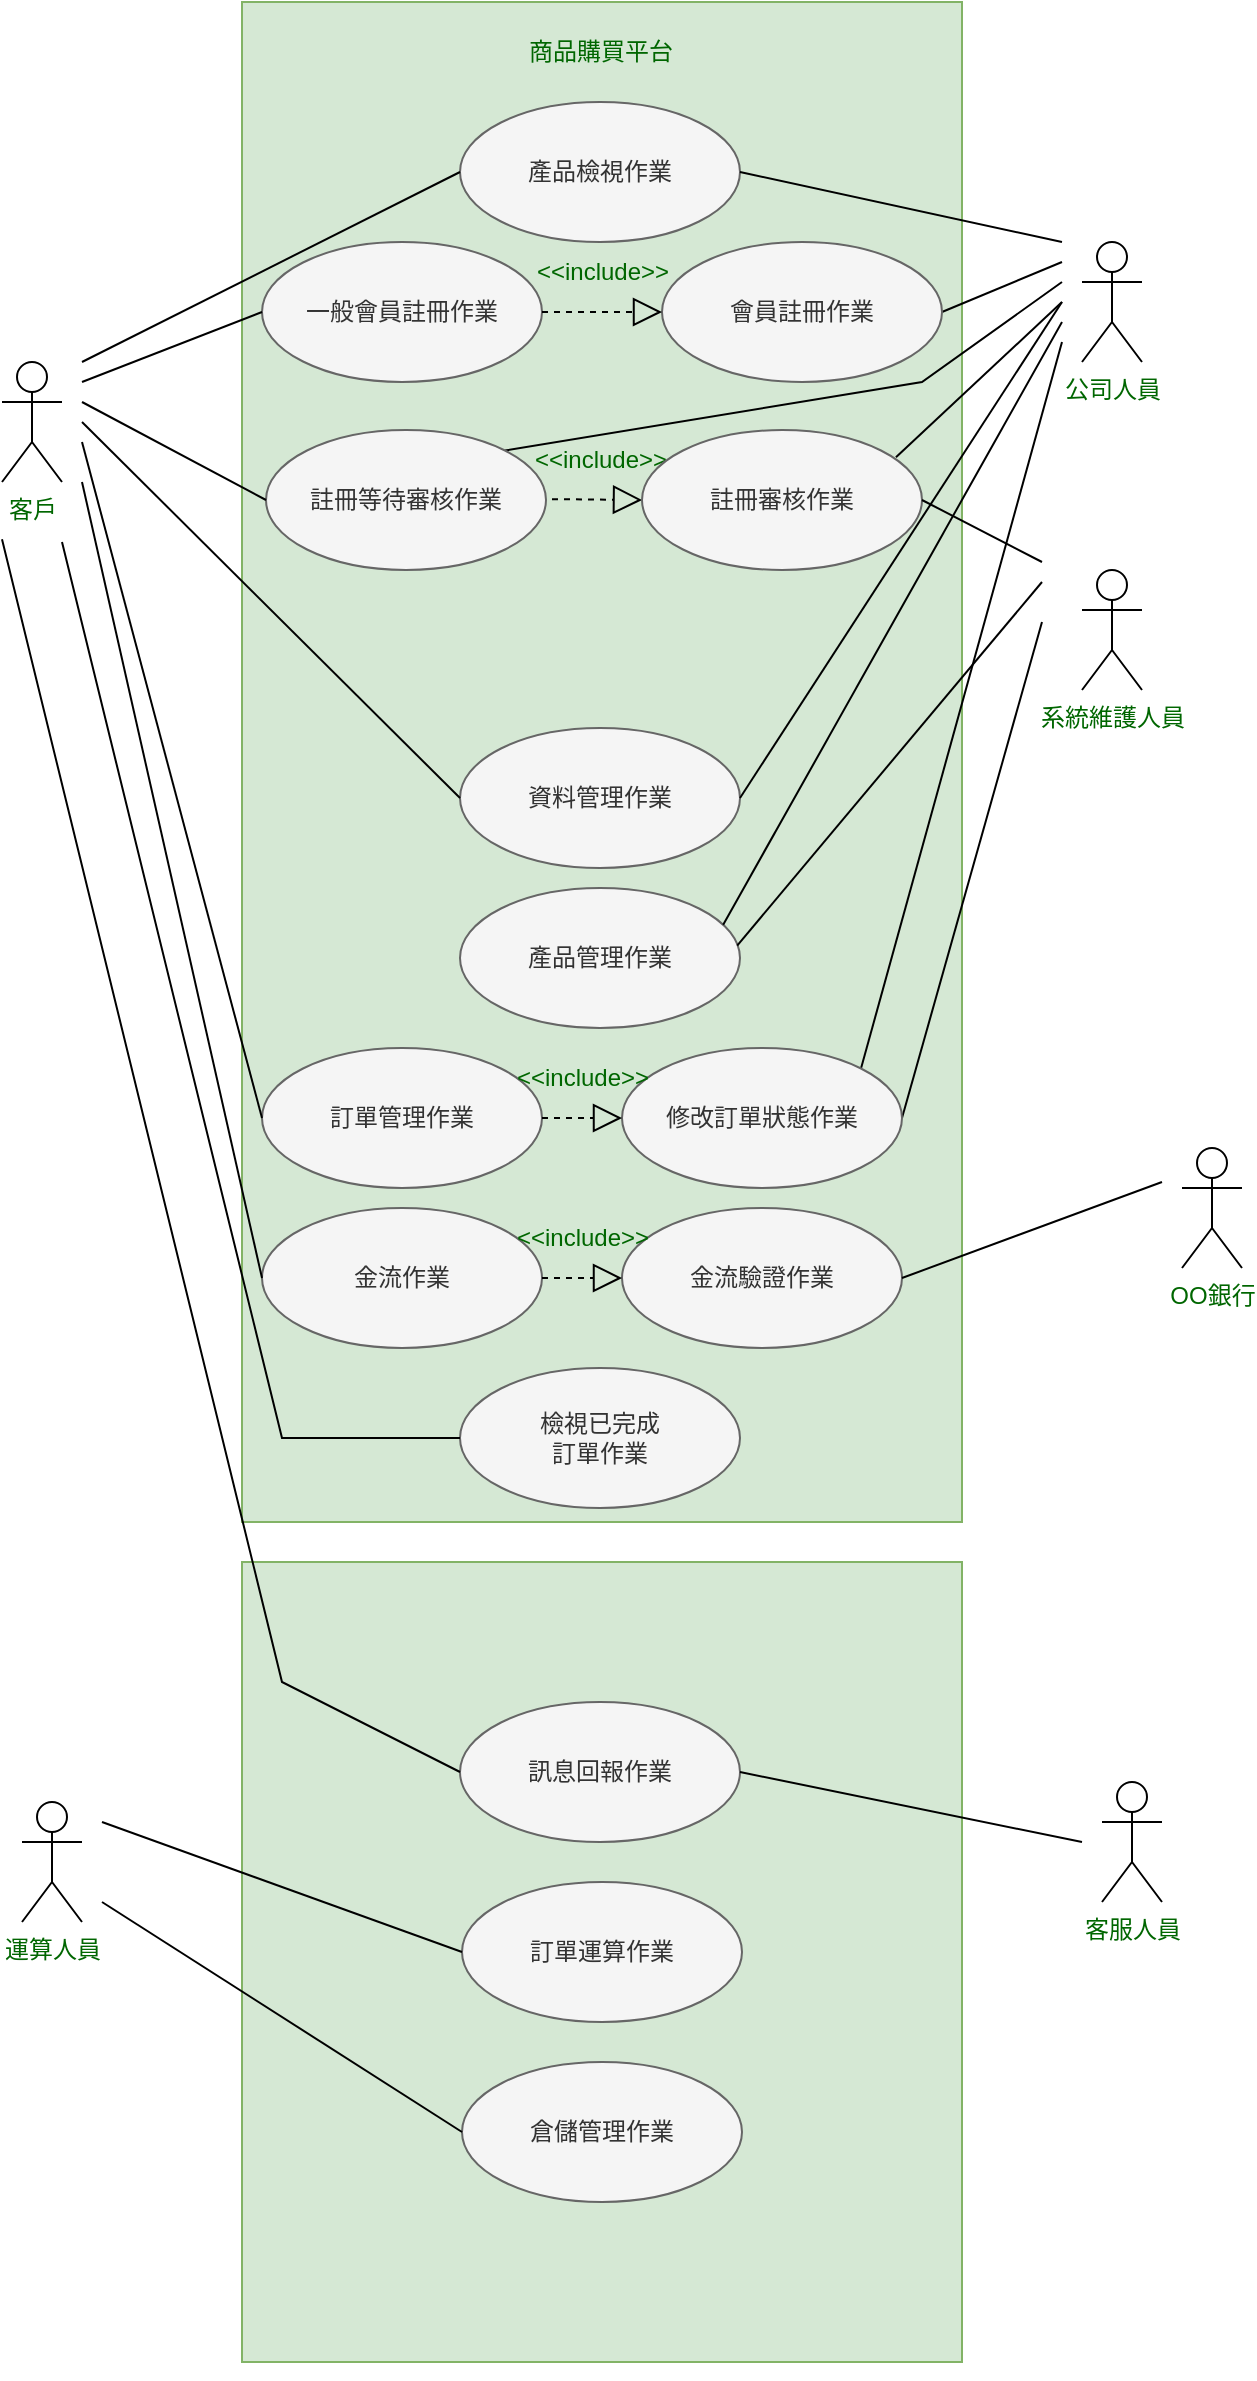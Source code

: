 <mxfile version="17.4.5" type="device" pages="2"><diagram id="V7DGzK6TTjDBdNX_tZ4m" name="(b) 小題"><mxGraphModel dx="861" dy="522" grid="1" gridSize="10" guides="1" tooltips="1" connect="1" arrows="1" fold="1" page="1" pageScale="1" pageWidth="827" pageHeight="1169" math="0" shadow="0"><root><mxCell id="0"/><mxCell id="1" parent="0"/><mxCell id="lzjeZ-mH4xUhUxw4muqF-80" value="" style="html=1;fillColor=#d5e8d4;strokeColor=#82b366;" vertex="1" parent="1"><mxGeometry x="250" y="790" width="360" height="400" as="geometry"/></mxCell><mxCell id="lzjeZ-mH4xUhUxw4muqF-1" value="" style="html=1;fillColor=#d5e8d4;strokeColor=#82b366;" vertex="1" parent="1"><mxGeometry x="250" y="10" width="360" height="760" as="geometry"/></mxCell><mxCell id="lzjeZ-mH4xUhUxw4muqF-2" value="產品檢視作業" style="ellipse;whiteSpace=wrap;html=1;fillColor=#f5f5f5;fontColor=#333333;strokeColor=#666666;" vertex="1" parent="1"><mxGeometry x="359" y="60" width="140" height="70" as="geometry"/></mxCell><mxCell id="lzjeZ-mH4xUhUxw4muqF-3" value="一般會員註冊作業" style="ellipse;whiteSpace=wrap;html=1;fillColor=#f5f5f5;fontColor=#333333;strokeColor=#666666;" vertex="1" parent="1"><mxGeometry x="260" y="130" width="140" height="70" as="geometry"/></mxCell><mxCell id="lzjeZ-mH4xUhUxw4muqF-4" value="資料管理作業" style="ellipse;whiteSpace=wrap;html=1;fillColor=#f5f5f5;fontColor=#333333;strokeColor=#666666;" vertex="1" parent="1"><mxGeometry x="359" y="373" width="140" height="70" as="geometry"/></mxCell><mxCell id="lzjeZ-mH4xUhUxw4muqF-6" value="產品管理作業" style="ellipse;whiteSpace=wrap;html=1;fillColor=#f5f5f5;fontColor=#333333;strokeColor=#666666;" vertex="1" parent="1"><mxGeometry x="359" y="453" width="140" height="70" as="geometry"/></mxCell><mxCell id="lzjeZ-mH4xUhUxw4muqF-7" value="商品購買平台" style="text;html=1;align=center;verticalAlign=middle;whiteSpace=wrap;rounded=0;fontColor=#006600;" vertex="1" parent="1"><mxGeometry x="389.5" y="20" width="79" height="30" as="geometry"/></mxCell><mxCell id="lzjeZ-mH4xUhUxw4muqF-8" value="客戶" style="shape=umlActor;verticalLabelPosition=bottom;verticalAlign=top;html=1;outlineConnect=0;fontColor=#006600;" vertex="1" parent="1"><mxGeometry x="130" y="190" width="30" height="60" as="geometry"/></mxCell><mxCell id="lzjeZ-mH4xUhUxw4muqF-9" value="公司人員" style="shape=umlActor;verticalLabelPosition=bottom;verticalAlign=top;html=1;outlineConnect=0;fontColor=#006600;" vertex="1" parent="1"><mxGeometry x="670" y="130" width="30" height="60" as="geometry"/></mxCell><mxCell id="lzjeZ-mH4xUhUxw4muqF-10" value="訂單管理作業" style="ellipse;whiteSpace=wrap;html=1;fillColor=#f5f5f5;fontColor=#333333;strokeColor=#666666;" vertex="1" parent="1"><mxGeometry x="260" y="533" width="140" height="70" as="geometry"/></mxCell><mxCell id="lzjeZ-mH4xUhUxw4muqF-11" value="金流作業" style="ellipse;whiteSpace=wrap;html=1;fillColor=#f5f5f5;fontColor=#333333;strokeColor=#666666;" vertex="1" parent="1"><mxGeometry x="260" y="613" width="140" height="70" as="geometry"/></mxCell><mxCell id="lzjeZ-mH4xUhUxw4muqF-13" value="檢視已完成&lt;br&gt;訂單作業" style="ellipse;whiteSpace=wrap;html=1;fillColor=#f5f5f5;fontColor=#333333;strokeColor=#666666;" vertex="1" parent="1"><mxGeometry x="359" y="693" width="140" height="70" as="geometry"/></mxCell><mxCell id="lzjeZ-mH4xUhUxw4muqF-14" value="訂單運算作業" style="ellipse;whiteSpace=wrap;html=1;fillColor=#f5f5f5;fontColor=#333333;strokeColor=#666666;" vertex="1" parent="1"><mxGeometry x="360" y="950" width="140" height="70" as="geometry"/></mxCell><mxCell id="lzjeZ-mH4xUhUxw4muqF-18" value="系統維護人員" style="shape=umlActor;verticalLabelPosition=bottom;verticalAlign=top;html=1;outlineConnect=0;fontColor=#006600;" vertex="1" parent="1"><mxGeometry x="670" y="294" width="30" height="60" as="geometry"/></mxCell><mxCell id="lzjeZ-mH4xUhUxw4muqF-23" value="" style="endArrow=none;html=1;rounded=0;fontColor=#006600;entryX=0;entryY=0.5;entryDx=0;entryDy=0;" edge="1" parent="1" target="lzjeZ-mH4xUhUxw4muqF-2"><mxGeometry width="50" height="50" relative="1" as="geometry"><mxPoint x="170" y="190" as="sourcePoint"/><mxPoint x="430" y="280" as="targetPoint"/></mxGeometry></mxCell><mxCell id="lzjeZ-mH4xUhUxw4muqF-25" value="" style="endArrow=none;html=1;rounded=0;fontColor=#006600;entryX=0;entryY=0.5;entryDx=0;entryDy=0;" edge="1" parent="1" target="lzjeZ-mH4xUhUxw4muqF-3"><mxGeometry width="50" height="50" relative="1" as="geometry"><mxPoint x="170" y="200" as="sourcePoint"/><mxPoint x="430" y="280" as="targetPoint"/></mxGeometry></mxCell><mxCell id="lzjeZ-mH4xUhUxw4muqF-26" value="" style="endArrow=none;html=1;rounded=0;fontColor=#006600;exitX=1;exitY=0.5;exitDx=0;exitDy=0;" edge="1" parent="1" source="lzjeZ-mH4xUhUxw4muqF-2"><mxGeometry width="50" height="50" relative="1" as="geometry"><mxPoint x="390" y="340" as="sourcePoint"/><mxPoint x="660" y="130" as="targetPoint"/></mxGeometry></mxCell><mxCell id="lzjeZ-mH4xUhUxw4muqF-27" value="" style="endArrow=none;html=1;rounded=0;fontColor=#006600;entryX=1;entryY=0.5;entryDx=0;entryDy=0;" edge="1" parent="1" target="lzjeZ-mH4xUhUxw4muqF-40"><mxGeometry width="50" height="50" relative="1" as="geometry"><mxPoint x="660" y="140" as="sourcePoint"/><mxPoint x="630" y="150" as="targetPoint"/></mxGeometry></mxCell><mxCell id="lzjeZ-mH4xUhUxw4muqF-28" value="" style="endArrow=none;html=1;rounded=0;fontColor=#006600;exitX=1;exitY=0;exitDx=0;exitDy=0;" edge="1" parent="1" source="lzjeZ-mH4xUhUxw4muqF-37"><mxGeometry width="50" height="50" relative="1" as="geometry"><mxPoint x="499" y="255" as="sourcePoint"/><mxPoint x="660" y="150" as="targetPoint"/><Array as="points"><mxPoint x="590" y="200"/></Array></mxGeometry></mxCell><mxCell id="lzjeZ-mH4xUhUxw4muqF-29" value="" style="endArrow=none;html=1;rounded=0;fontColor=#006600;exitX=1;exitY=0.5;exitDx=0;exitDy=0;" edge="1" parent="1" source="lzjeZ-mH4xUhUxw4muqF-4"><mxGeometry width="50" height="50" relative="1" as="geometry"><mxPoint x="420" y="370" as="sourcePoint"/><mxPoint x="660" y="160" as="targetPoint"/></mxGeometry></mxCell><mxCell id="lzjeZ-mH4xUhUxw4muqF-30" value="" style="endArrow=none;html=1;rounded=0;fontColor=#006600;exitX=0;exitY=0.5;exitDx=0;exitDy=0;" edge="1" parent="1" source="lzjeZ-mH4xUhUxw4muqF-4"><mxGeometry width="50" height="50" relative="1" as="geometry"><mxPoint x="430" y="380" as="sourcePoint"/><mxPoint x="170" y="220" as="targetPoint"/></mxGeometry></mxCell><mxCell id="lzjeZ-mH4xUhUxw4muqF-31" value="" style="endArrow=none;html=1;rounded=0;fontColor=#006600;exitX=0.94;exitY=0.262;exitDx=0;exitDy=0;exitPerimeter=0;" edge="1" parent="1" source="lzjeZ-mH4xUhUxw4muqF-6"><mxGeometry width="50" height="50" relative="1" as="geometry"><mxPoint x="440" y="390" as="sourcePoint"/><mxPoint x="660" y="170" as="targetPoint"/></mxGeometry></mxCell><mxCell id="lzjeZ-mH4xUhUxw4muqF-32" value="" style="endArrow=none;html=1;rounded=0;fontColor=#006600;exitX=0;exitY=0.5;exitDx=0;exitDy=0;" edge="1" parent="1" source="lzjeZ-mH4xUhUxw4muqF-11"><mxGeometry width="50" height="50" relative="1" as="geometry"><mxPoint x="770" y="430" as="sourcePoint"/><mxPoint x="170" y="250" as="targetPoint"/></mxGeometry></mxCell><mxCell id="lzjeZ-mH4xUhUxw4muqF-33" value="" style="endArrow=none;html=1;rounded=0;fontColor=#006600;exitX=0.99;exitY=0.411;exitDx=0;exitDy=0;exitPerimeter=0;" edge="1" parent="1" source="lzjeZ-mH4xUhUxw4muqF-6"><mxGeometry width="50" height="50" relative="1" as="geometry"><mxPoint x="460" y="410" as="sourcePoint"/><mxPoint x="650" y="300" as="targetPoint"/></mxGeometry></mxCell><mxCell id="lzjeZ-mH4xUhUxw4muqF-34" value="" style="endArrow=none;html=1;rounded=0;fontColor=#006600;exitX=1;exitY=0.5;exitDx=0;exitDy=0;" edge="1" parent="1" source="lzjeZ-mH4xUhUxw4muqF-69"><mxGeometry width="50" height="50" relative="1" as="geometry"><mxPoint x="470" y="420" as="sourcePoint"/><mxPoint x="650" y="320" as="targetPoint"/></mxGeometry></mxCell><mxCell id="lzjeZ-mH4xUhUxw4muqF-35" value="" style="endArrow=none;html=1;rounded=0;fontColor=#006600;exitX=1;exitY=0;exitDx=0;exitDy=0;" edge="1" parent="1" source="lzjeZ-mH4xUhUxw4muqF-69"><mxGeometry width="50" height="50" relative="1" as="geometry"><mxPoint x="480" y="430" as="sourcePoint"/><mxPoint x="660" y="180" as="targetPoint"/></mxGeometry></mxCell><mxCell id="lzjeZ-mH4xUhUxw4muqF-36" value="" style="endArrow=none;html=1;rounded=0;fontColor=#006600;exitX=0;exitY=0.5;exitDx=0;exitDy=0;" edge="1" parent="1" source="lzjeZ-mH4xUhUxw4muqF-10"><mxGeometry width="50" height="50" relative="1" as="geometry"><mxPoint x="490" y="440" as="sourcePoint"/><mxPoint x="170" y="230" as="targetPoint"/></mxGeometry></mxCell><mxCell id="lzjeZ-mH4xUhUxw4muqF-37" value="註冊等待審核作業" style="ellipse;whiteSpace=wrap;html=1;fillColor=#f5f5f5;fontColor=#333333;strokeColor=#666666;" vertex="1" parent="1"><mxGeometry x="262" y="224" width="140" height="70" as="geometry"/></mxCell><mxCell id="lzjeZ-mH4xUhUxw4muqF-40" value="會員註冊作業" style="ellipse;whiteSpace=wrap;html=1;fillColor=#f5f5f5;fontColor=#333333;strokeColor=#666666;" vertex="1" parent="1"><mxGeometry x="460" y="130" width="140" height="70" as="geometry"/></mxCell><mxCell id="lzjeZ-mH4xUhUxw4muqF-43" value="" style="endArrow=block;dashed=1;endFill=0;endSize=12;html=1;rounded=0;fontColor=#006600;entryX=0;entryY=0.5;entryDx=0;entryDy=0;exitX=1;exitY=0.5;exitDx=0;exitDy=0;" edge="1" parent="1" source="lzjeZ-mH4xUhUxw4muqF-3" target="lzjeZ-mH4xUhUxw4muqF-40"><mxGeometry width="160" relative="1" as="geometry"><mxPoint x="400" y="176" as="sourcePoint"/><mxPoint x="470" y="231" as="targetPoint"/></mxGeometry></mxCell><mxCell id="lzjeZ-mH4xUhUxw4muqF-44" value="&amp;lt;&amp;lt;include&amp;gt;&amp;gt;" style="text;html=1;align=center;verticalAlign=middle;whiteSpace=wrap;rounded=0;fontColor=#006600;" vertex="1" parent="1"><mxGeometry x="390.5" y="130" width="79" height="30" as="geometry"/></mxCell><mxCell id="lzjeZ-mH4xUhUxw4muqF-45" value="" style="endArrow=none;html=1;rounded=0;fontColor=#006600;entryX=0;entryY=0.5;entryDx=0;entryDy=0;" edge="1" parent="1" target="lzjeZ-mH4xUhUxw4muqF-37"><mxGeometry width="50" height="50" relative="1" as="geometry"><mxPoint x="170" y="210" as="sourcePoint"/><mxPoint x="270" y="185" as="targetPoint"/><Array as="points"/></mxGeometry></mxCell><mxCell id="lzjeZ-mH4xUhUxw4muqF-62" value="" style="endArrow=block;dashed=1;endFill=0;endSize=12;html=1;rounded=0;fontColor=#006600;entryX=0;entryY=0.5;entryDx=0;entryDy=0;exitX=1;exitY=0.5;exitDx=0;exitDy=0;" edge="1" parent="1" target="lzjeZ-mH4xUhUxw4muqF-66"><mxGeometry width="160" relative="1" as="geometry"><mxPoint x="405" y="258.57" as="sourcePoint"/><mxPoint x="465.0" y="258.57" as="targetPoint"/></mxGeometry></mxCell><mxCell id="lzjeZ-mH4xUhUxw4muqF-63" value="&amp;lt;&amp;lt;include&amp;gt;&amp;gt;" style="text;html=1;align=center;verticalAlign=middle;whiteSpace=wrap;rounded=0;fontColor=#006600;" vertex="1" parent="1"><mxGeometry x="389.5" y="224" width="79" height="30" as="geometry"/></mxCell><mxCell id="lzjeZ-mH4xUhUxw4muqF-66" value="註冊審核作業" style="ellipse;whiteSpace=wrap;html=1;fillColor=#f5f5f5;fontColor=#333333;strokeColor=#666666;" vertex="1" parent="1"><mxGeometry x="450" y="224" width="140" height="70" as="geometry"/></mxCell><mxCell id="lzjeZ-mH4xUhUxw4muqF-67" value="" style="endArrow=none;html=1;rounded=0;fontColor=#006600;entryX=1;entryY=0.5;entryDx=0;entryDy=0;" edge="1" parent="1" target="lzjeZ-mH4xUhUxw4muqF-66"><mxGeometry width="50" height="50" relative="1" as="geometry"><mxPoint x="650" y="290" as="sourcePoint"/><mxPoint x="610" y="175" as="targetPoint"/></mxGeometry></mxCell><mxCell id="lzjeZ-mH4xUhUxw4muqF-68" value="" style="endArrow=none;html=1;rounded=0;fontColor=#006600;entryX=0.907;entryY=0.195;entryDx=0;entryDy=0;entryPerimeter=0;" edge="1" parent="1" target="lzjeZ-mH4xUhUxw4muqF-66"><mxGeometry width="50" height="50" relative="1" as="geometry"><mxPoint x="660" y="160" as="sourcePoint"/><mxPoint x="620" y="185" as="targetPoint"/></mxGeometry></mxCell><mxCell id="lzjeZ-mH4xUhUxw4muqF-69" value="修改訂單狀態作業" style="ellipse;whiteSpace=wrap;html=1;fillColor=#f5f5f5;fontColor=#333333;strokeColor=#666666;" vertex="1" parent="1"><mxGeometry x="440" y="533" width="140" height="70" as="geometry"/></mxCell><mxCell id="lzjeZ-mH4xUhUxw4muqF-71" value="" style="endArrow=block;dashed=1;endFill=0;endSize=12;html=1;rounded=0;fontColor=#006600;entryX=0;entryY=0.5;entryDx=0;entryDy=0;exitX=1;exitY=0.5;exitDx=0;exitDy=0;" edge="1" parent="1" source="lzjeZ-mH4xUhUxw4muqF-10" target="lzjeZ-mH4xUhUxw4muqF-69"><mxGeometry width="160" relative="1" as="geometry"><mxPoint x="415" y="268.57" as="sourcePoint"/><mxPoint x="460.0" y="269" as="targetPoint"/></mxGeometry></mxCell><mxCell id="lzjeZ-mH4xUhUxw4muqF-72" value="&amp;lt;&amp;lt;include&amp;gt;&amp;gt;" style="text;html=1;align=center;verticalAlign=middle;whiteSpace=wrap;rounded=0;fontColor=#006600;" vertex="1" parent="1"><mxGeometry x="381" y="533" width="79" height="30" as="geometry"/></mxCell><mxCell id="lzjeZ-mH4xUhUxw4muqF-73" value="金流驗證作業" style="ellipse;whiteSpace=wrap;html=1;fillColor=#f5f5f5;fontColor=#333333;strokeColor=#666666;" vertex="1" parent="1"><mxGeometry x="440" y="613" width="140" height="70" as="geometry"/></mxCell><mxCell id="lzjeZ-mH4xUhUxw4muqF-76" value="" style="endArrow=block;dashed=1;endFill=0;endSize=12;html=1;rounded=0;fontColor=#006600;entryX=0;entryY=0.5;entryDx=0;entryDy=0;exitX=1;exitY=0.5;exitDx=0;exitDy=0;" edge="1" parent="1"><mxGeometry width="160" relative="1" as="geometry"><mxPoint x="400" y="648" as="sourcePoint"/><mxPoint x="440" y="648" as="targetPoint"/></mxGeometry></mxCell><mxCell id="lzjeZ-mH4xUhUxw4muqF-77" value="&amp;lt;&amp;lt;include&amp;gt;&amp;gt;" style="text;html=1;align=center;verticalAlign=middle;whiteSpace=wrap;rounded=0;fontColor=#006600;" vertex="1" parent="1"><mxGeometry x="381" y="613" width="79" height="30" as="geometry"/></mxCell><mxCell id="lzjeZ-mH4xUhUxw4muqF-78" value="OO銀行" style="shape=umlActor;verticalLabelPosition=bottom;verticalAlign=top;html=1;fontColor=#006600;" vertex="1" parent="1"><mxGeometry x="720" y="583" width="30" height="60" as="geometry"/></mxCell><mxCell id="lzjeZ-mH4xUhUxw4muqF-79" value="" style="endArrow=none;html=1;rounded=0;fontColor=#006600;exitX=1;exitY=0.5;exitDx=0;exitDy=0;" edge="1" parent="1" source="lzjeZ-mH4xUhUxw4muqF-73"><mxGeometry width="50" height="50" relative="1" as="geometry"><mxPoint x="590" y="578" as="sourcePoint"/><mxPoint x="710" y="600" as="targetPoint"/></mxGeometry></mxCell><mxCell id="lzjeZ-mH4xUhUxw4muqF-81" value="" style="endArrow=none;html=1;rounded=0;fontColor=#006600;exitX=0;exitY=0.5;exitDx=0;exitDy=0;" edge="1" parent="1" source="lzjeZ-mH4xUhUxw4muqF-13"><mxGeometry width="50" height="50" relative="1" as="geometry"><mxPoint x="270" y="658" as="sourcePoint"/><mxPoint x="160" y="280" as="targetPoint"/><Array as="points"><mxPoint x="270" y="728"/></Array></mxGeometry></mxCell><mxCell id="lzjeZ-mH4xUhUxw4muqF-82" value="訊息回報作業" style="ellipse;whiteSpace=wrap;html=1;fillColor=#f5f5f5;fontColor=#333333;strokeColor=#666666;" vertex="1" parent="1"><mxGeometry x="359" y="860" width="140" height="70" as="geometry"/></mxCell><mxCell id="lzjeZ-mH4xUhUxw4muqF-83" value="倉儲管理作業" style="ellipse;whiteSpace=wrap;html=1;fillColor=#f5f5f5;fontColor=#333333;strokeColor=#666666;" vertex="1" parent="1"><mxGeometry x="360" y="1040" width="140" height="70" as="geometry"/></mxCell><mxCell id="lzjeZ-mH4xUhUxw4muqF-84" style="edgeStyle=none;rounded=0;orthogonalLoop=1;jettySize=auto;html=1;exitX=0.5;exitY=1;exitDx=0;exitDy=0;fontColor=#006600;" edge="1" parent="1" source="lzjeZ-mH4xUhUxw4muqF-80" target="lzjeZ-mH4xUhUxw4muqF-80"><mxGeometry relative="1" as="geometry"/></mxCell><mxCell id="lzjeZ-mH4xUhUxw4muqF-85" value="運算人員" style="shape=umlActor;verticalLabelPosition=bottom;verticalAlign=top;html=1;fontColor=#006600;" vertex="1" parent="1"><mxGeometry x="140" y="910" width="30" height="60" as="geometry"/></mxCell><mxCell id="lzjeZ-mH4xUhUxw4muqF-87" value="客服人員" style="shape=umlActor;verticalLabelPosition=bottom;verticalAlign=top;html=1;fontColor=#006600;" vertex="1" parent="1"><mxGeometry x="680" y="900" width="30" height="60" as="geometry"/></mxCell><mxCell id="lzjeZ-mH4xUhUxw4muqF-90" value="" style="endArrow=none;html=1;rounded=0;fontColor=#006600;exitX=0;exitY=0.5;exitDx=0;exitDy=0;" edge="1" parent="1" source="lzjeZ-mH4xUhUxw4muqF-82"><mxGeometry width="50" height="50" relative="1" as="geometry"><mxPoint x="590" y="658" as="sourcePoint"/><mxPoint x="130" y="278.609" as="targetPoint"/><Array as="points"><mxPoint x="270" y="850"/></Array></mxGeometry></mxCell><mxCell id="lzjeZ-mH4xUhUxw4muqF-91" value="" style="endArrow=none;html=1;rounded=0;fontColor=#006600;entryX=0;entryY=0.5;entryDx=0;entryDy=0;" edge="1" parent="1" target="lzjeZ-mH4xUhUxw4muqF-83"><mxGeometry width="50" height="50" relative="1" as="geometry"><mxPoint x="180" y="960" as="sourcePoint"/><mxPoint x="730" y="620" as="targetPoint"/></mxGeometry></mxCell><mxCell id="lzjeZ-mH4xUhUxw4muqF-92" value="" style="endArrow=none;html=1;rounded=0;fontColor=#006600;entryX=0;entryY=0.5;entryDx=0;entryDy=0;" edge="1" parent="1" target="lzjeZ-mH4xUhUxw4muqF-14"><mxGeometry width="50" height="50" relative="1" as="geometry"><mxPoint x="180" y="920" as="sourcePoint"/><mxPoint x="740" y="630" as="targetPoint"/></mxGeometry></mxCell><mxCell id="lzjeZ-mH4xUhUxw4muqF-93" value="" style="endArrow=none;html=1;rounded=0;fontColor=#006600;exitX=1;exitY=0.5;exitDx=0;exitDy=0;" edge="1" parent="1" source="lzjeZ-mH4xUhUxw4muqF-82"><mxGeometry width="50" height="50" relative="1" as="geometry"><mxPoint x="620" y="688" as="sourcePoint"/><mxPoint x="670" y="930" as="targetPoint"/></mxGeometry></mxCell></root></mxGraphModel></diagram><diagram id="BZPio_Jj3uGKRLuExNS9" name="(d) 小題"><mxGraphModel dx="861" dy="522" grid="1" gridSize="10" guides="1" tooltips="1" connect="1" arrows="1" fold="1" page="1" pageScale="1" pageWidth="827" pageHeight="1169" math="0" shadow="0"><root><mxCell id="Udvxj7O8KsXDByOM07qp-0"/><mxCell id="Udvxj7O8KsXDByOM07qp-1" parent="Udvxj7O8KsXDByOM07qp-0"/><mxCell id="su9gnka3dIc8wQS3oUOx-0" value="公司人員" style="html=1;fillColor=#dae8fc;strokeColor=#6c8ebf;gradientColor=#7ea6e0;" vertex="1" parent="Udvxj7O8KsXDByOM07qp-1"><mxGeometry x="70" y="150" width="110" height="50" as="geometry"/></mxCell><mxCell id="su9gnka3dIc8wQS3oUOx-1" value="瀏覽者" style="html=1;fillColor=#dae8fc;strokeColor=#6c8ebf;gradientColor=#7ea6e0;" vertex="1" parent="Udvxj7O8KsXDByOM07qp-1"><mxGeometry x="580" y="40" width="110" height="50" as="geometry"/></mxCell><mxCell id="su9gnka3dIc8wQS3oUOx-2" value="霓薇公司" style="html=1;fillColor=#dae8fc;strokeColor=#6c8ebf;gradientColor=#7ea6e0;" vertex="1" parent="Udvxj7O8KsXDByOM07qp-1"><mxGeometry x="70" y="40" width="110" height="50" as="geometry"/></mxCell><mxCell id="su9gnka3dIc8wQS3oUOx-4" value="商品購買平台" style="html=1;fillColor=#dae8fc;strokeColor=#6c8ebf;gradientColor=#7ea6e0;" vertex="1" parent="Udvxj7O8KsXDByOM07qp-1"><mxGeometry x="270" y="40" width="110" height="50" as="geometry"/></mxCell><mxCell id="su9gnka3dIc8wQS3oUOx-5" value="客戶" style="html=1;fillColor=#dae8fc;strokeColor=#6c8ebf;gradientColor=#7ea6e0;" vertex="1" parent="Udvxj7O8KsXDByOM07qp-1"><mxGeometry x="580" y="150" width="110" height="50" as="geometry"/></mxCell><mxCell id="su9gnka3dIc8wQS3oUOx-6" value="前台" style="html=1;fillColor=#dae8fc;strokeColor=#6c8ebf;gradientColor=#7ea6e0;" vertex="1" parent="Udvxj7O8KsXDByOM07qp-1"><mxGeometry x="270" y="150" width="110" height="50" as="geometry"/></mxCell><mxCell id="su9gnka3dIc8wQS3oUOx-7" value="" style="endArrow=none;html=1;rounded=0;fontColor=#006600;exitX=1;exitY=0.5;exitDx=0;exitDy=0;entryX=0;entryY=0.5;entryDx=0;entryDy=0;" edge="1" parent="Udvxj7O8KsXDByOM07qp-1" source="su9gnka3dIc8wQS3oUOx-2" target="su9gnka3dIc8wQS3oUOx-4"><mxGeometry relative="1" as="geometry"><mxPoint x="140" y="260" as="sourcePoint"/><mxPoint x="300" y="260" as="targetPoint"/></mxGeometry></mxCell><mxCell id="su9gnka3dIc8wQS3oUOx-8" value="1" style="resizable=0;html=1;align=left;verticalAlign=bottom;fontColor=#006600;" connectable="0" vertex="1" parent="su9gnka3dIc8wQS3oUOx-7"><mxGeometry x="-1" relative="1" as="geometry"/></mxCell><mxCell id="su9gnka3dIc8wQS3oUOx-9" value="1" style="resizable=0;html=1;align=right;verticalAlign=bottom;fontColor=#006600;" connectable="0" vertex="1" parent="su9gnka3dIc8wQS3oUOx-7"><mxGeometry x="1" relative="1" as="geometry"/></mxCell><mxCell id="su9gnka3dIc8wQS3oUOx-10" value="註冊(email)登記" style="html=1;fillColor=#dae8fc;strokeColor=#6c8ebf;gradientColor=#7ea6e0;" vertex="1" parent="Udvxj7O8KsXDByOM07qp-1"><mxGeometry x="195" y="350" width="110" height="50" as="geometry"/></mxCell><mxCell id="su9gnka3dIc8wQS3oUOx-11" value="分類頁面" style="html=1;fillColor=#dae8fc;strokeColor=#6c8ebf;gradientColor=#7ea6e0;" vertex="1" parent="Udvxj7O8KsXDByOM07qp-1"><mxGeometry x="510" y="250" width="110" height="50" as="geometry"/></mxCell><mxCell id="su9gnka3dIc8wQS3oUOx-12" value="產品圖片與敘述" style="html=1;fillColor=#dae8fc;strokeColor=#6c8ebf;gradientColor=#7ea6e0;" vertex="1" parent="Udvxj7O8KsXDByOM07qp-1"><mxGeometry x="510" y="375" width="110" height="50" as="geometry"/></mxCell><mxCell id="su9gnka3dIc8wQS3oUOx-13" value="系統維護人員" style="html=1;fillColor=#dae8fc;strokeColor=#6c8ebf;gradientColor=#7ea6e0;" vertex="1" parent="Udvxj7O8KsXDByOM07qp-1"><mxGeometry x="70" y="640" width="110" height="50" as="geometry"/></mxCell><mxCell id="su9gnka3dIc8wQS3oUOx-14" value="完成註冊客戶" style="html=1;fillColor=#dae8fc;strokeColor=#6c8ebf;gradientColor=#7ea6e0;" vertex="1" parent="Udvxj7O8KsXDByOM07qp-1"><mxGeometry x="510" y="500" width="110" height="50" as="geometry"/></mxCell><mxCell id="su9gnka3dIc8wQS3oUOx-15" value="前台" style="html=1;fillColor=#dae8fc;strokeColor=#6c8ebf;gradientColor=#7ea6e0;" vertex="1" parent="Udvxj7O8KsXDByOM07qp-1"><mxGeometry x="270" y="150" width="110" height="50" as="geometry"/></mxCell><mxCell id="su9gnka3dIc8wQS3oUOx-16" value="已註冊公司人員" style="html=1;fillColor=#dae8fc;strokeColor=#6c8ebf;gradientColor=#7ea6e0;" vertex="1" parent="Udvxj7O8KsXDByOM07qp-1"><mxGeometry x="30" y="390" width="110" height="50" as="geometry"/></mxCell><mxCell id="su9gnka3dIc8wQS3oUOx-18" value="" style="endArrow=none;html=1;rounded=0;fontColor=#006600;exitX=1;exitY=0.25;exitDx=0;exitDy=0;entryX=0;entryY=0.5;entryDx=0;entryDy=0;edgeStyle=orthogonalEdgeStyle;" edge="1" parent="Udvxj7O8KsXDByOM07qp-1" source="su9gnka3dIc8wQS3oUOx-15" target="su9gnka3dIc8wQS3oUOx-1"><mxGeometry relative="1" as="geometry"><mxPoint x="190" y="75" as="sourcePoint"/><mxPoint x="280" y="75" as="targetPoint"/><Array as="points"><mxPoint x="420" y="163"/><mxPoint x="420" y="65"/></Array></mxGeometry></mxCell><mxCell id="su9gnka3dIc8wQS3oUOx-19" value="1" style="resizable=0;html=1;align=left;verticalAlign=bottom;fontColor=#006600;" connectable="0" vertex="1" parent="su9gnka3dIc8wQS3oUOx-18"><mxGeometry x="-1" relative="1" as="geometry"/></mxCell><mxCell id="su9gnka3dIc8wQS3oUOx-20" value="1..*" style="resizable=0;html=1;align=right;verticalAlign=bottom;fontColor=#006600;" connectable="0" vertex="1" parent="su9gnka3dIc8wQS3oUOx-18"><mxGeometry x="1" relative="1" as="geometry"><mxPoint x="-3" y="2" as="offset"/></mxGeometry></mxCell><mxCell id="su9gnka3dIc8wQS3oUOx-21" value="" style="endArrow=none;html=1;rounded=0;fontColor=#006600;exitX=1;exitY=0.5;exitDx=0;exitDy=0;entryX=0;entryY=0.5;entryDx=0;entryDy=0;" edge="1" parent="Udvxj7O8KsXDByOM07qp-1" source="su9gnka3dIc8wQS3oUOx-0" target="su9gnka3dIc8wQS3oUOx-15"><mxGeometry relative="1" as="geometry"><mxPoint x="200" y="85" as="sourcePoint"/><mxPoint x="290" y="85" as="targetPoint"/></mxGeometry></mxCell><mxCell id="su9gnka3dIc8wQS3oUOx-22" value="1..*" style="resizable=0;html=1;align=left;verticalAlign=bottom;fontColor=#006600;" connectable="0" vertex="1" parent="su9gnka3dIc8wQS3oUOx-21"><mxGeometry x="-1" relative="1" as="geometry"/></mxCell><mxCell id="su9gnka3dIc8wQS3oUOx-23" value="1" style="resizable=0;html=1;align=right;verticalAlign=bottom;fontColor=#006600;" connectable="0" vertex="1" parent="su9gnka3dIc8wQS3oUOx-21"><mxGeometry x="1" relative="1" as="geometry"/></mxCell><mxCell id="su9gnka3dIc8wQS3oUOx-24" value="" style="endArrow=none;html=1;rounded=0;fontColor=#006600;exitX=0.5;exitY=0;exitDx=0;exitDy=0;entryX=0.5;entryY=1;entryDx=0;entryDy=0;" edge="1" parent="Udvxj7O8KsXDByOM07qp-1" source="su9gnka3dIc8wQS3oUOx-15" target="su9gnka3dIc8wQS3oUOx-4"><mxGeometry relative="1" as="geometry"><mxPoint x="210" y="95" as="sourcePoint"/><mxPoint x="300" y="95" as="targetPoint"/></mxGeometry></mxCell><mxCell id="su9gnka3dIc8wQS3oUOx-25" value="1" style="resizable=0;html=1;align=left;verticalAlign=bottom;fontColor=#006600;" connectable="0" vertex="1" parent="su9gnka3dIc8wQS3oUOx-24"><mxGeometry x="-1" relative="1" as="geometry"/></mxCell><mxCell id="su9gnka3dIc8wQS3oUOx-26" value="1" style="resizable=0;html=1;align=right;verticalAlign=bottom;fontColor=#006600;" connectable="0" vertex="1" parent="su9gnka3dIc8wQS3oUOx-24"><mxGeometry x="1" relative="1" as="geometry"><mxPoint x="8" y="18" as="offset"/></mxGeometry></mxCell><mxCell id="su9gnka3dIc8wQS3oUOx-27" value="" style="endArrow=none;html=1;rounded=0;fontColor=#006600;entryX=0.5;entryY=1;entryDx=0;entryDy=0;exitX=0.5;exitY=0;exitDx=0;exitDy=0;edgeStyle=orthogonalEdgeStyle;" edge="1" parent="Udvxj7O8KsXDByOM07qp-1" source="su9gnka3dIc8wQS3oUOx-10" target="su9gnka3dIc8wQS3oUOx-15"><mxGeometry relative="1" as="geometry"><mxPoint x="280" y="250" as="sourcePoint"/><mxPoint x="280" y="75" as="targetPoint"/><Array as="points"><mxPoint x="250" y="230"/><mxPoint x="325" y="230"/></Array></mxGeometry></mxCell><mxCell id="su9gnka3dIc8wQS3oUOx-28" value="1..*" style="resizable=0;html=1;align=left;verticalAlign=bottom;fontColor=#006600;" connectable="0" vertex="1" parent="su9gnka3dIc8wQS3oUOx-27"><mxGeometry x="-1" relative="1" as="geometry"/></mxCell><mxCell id="su9gnka3dIc8wQS3oUOx-29" value="1" style="resizable=0;html=1;align=right;verticalAlign=bottom;fontColor=#006600;" connectable="0" vertex="1" parent="su9gnka3dIc8wQS3oUOx-27"><mxGeometry x="1" relative="1" as="geometry"><mxPoint x="10" y="16" as="offset"/></mxGeometry></mxCell><mxCell id="su9gnka3dIc8wQS3oUOx-30" value="" style="endArrow=none;html=1;rounded=0;fontColor=#006600;exitX=0.5;exitY=1;exitDx=0;exitDy=0;entryX=0.5;entryY=0;entryDx=0;entryDy=0;" edge="1" parent="Udvxj7O8KsXDByOM07qp-1" source="su9gnka3dIc8wQS3oUOx-11" target="su9gnka3dIc8wQS3oUOx-12"><mxGeometry relative="1" as="geometry"><mxPoint x="227" y="85" as="sourcePoint"/><mxPoint x="552" y="400" as="targetPoint"/></mxGeometry></mxCell><mxCell id="su9gnka3dIc8wQS3oUOx-31" value="1" style="resizable=0;html=1;align=left;verticalAlign=bottom;fontColor=#006600;" connectable="0" vertex="1" parent="su9gnka3dIc8wQS3oUOx-30"><mxGeometry x="-1" relative="1" as="geometry"><mxPoint y="19" as="offset"/></mxGeometry></mxCell><mxCell id="su9gnka3dIc8wQS3oUOx-32" value="1..*" style="resizable=0;html=1;align=right;verticalAlign=bottom;fontColor=#006600;" connectable="0" vertex="1" parent="su9gnka3dIc8wQS3oUOx-30"><mxGeometry x="1" relative="1" as="geometry"><mxPoint x="20" as="offset"/></mxGeometry></mxCell><mxCell id="su9gnka3dIc8wQS3oUOx-33" value="" style="endArrow=none;html=1;rounded=0;fontColor=#006600;exitX=1;exitY=0.5;exitDx=0;exitDy=0;entryX=0;entryY=0.5;entryDx=0;entryDy=0;" edge="1" parent="Udvxj7O8KsXDByOM07qp-1" source="su9gnka3dIc8wQS3oUOx-15" target="su9gnka3dIc8wQS3oUOx-5"><mxGeometry relative="1" as="geometry"><mxPoint x="210" y="95" as="sourcePoint"/><mxPoint x="300" y="95" as="targetPoint"/></mxGeometry></mxCell><mxCell id="su9gnka3dIc8wQS3oUOx-34" value="1" style="resizable=0;html=1;align=left;verticalAlign=bottom;fontColor=#006600;" connectable="0" vertex="1" parent="su9gnka3dIc8wQS3oUOx-33"><mxGeometry x="-1" relative="1" as="geometry"/></mxCell><mxCell id="su9gnka3dIc8wQS3oUOx-35" value="1..*" style="resizable=0;html=1;align=right;verticalAlign=bottom;fontColor=#006600;" connectable="0" vertex="1" parent="su9gnka3dIc8wQS3oUOx-33"><mxGeometry x="1" relative="1" as="geometry"/></mxCell><mxCell id="su9gnka3dIc8wQS3oUOx-42" value="" style="endArrow=none;html=1;rounded=0;fontColor=#006600;exitX=1;exitY=0.75;exitDx=0;exitDy=0;entryX=0;entryY=0.5;entryDx=0;entryDy=0;edgeStyle=orthogonalEdgeStyle;" edge="1" parent="Udvxj7O8KsXDByOM07qp-1" source="su9gnka3dIc8wQS3oUOx-15" target="su9gnka3dIc8wQS3oUOx-11"><mxGeometry relative="1" as="geometry"><mxPoint x="190" y="75" as="sourcePoint"/><mxPoint x="280" y="75" as="targetPoint"/></mxGeometry></mxCell><mxCell id="su9gnka3dIc8wQS3oUOx-43" value="1" style="resizable=0;html=1;align=left;verticalAlign=bottom;fontColor=#006600;" connectable="0" vertex="1" parent="su9gnka3dIc8wQS3oUOx-42"><mxGeometry x="-1" relative="1" as="geometry"/></mxCell><mxCell id="su9gnka3dIc8wQS3oUOx-44" value="1..*" style="resizable=0;html=1;align=right;verticalAlign=bottom;fontColor=#006600;" connectable="0" vertex="1" parent="su9gnka3dIc8wQS3oUOx-42"><mxGeometry x="1" relative="1" as="geometry"><mxPoint x="-4" as="offset"/></mxGeometry></mxCell><mxCell id="su9gnka3dIc8wQS3oUOx-45" value="觀看" style="text;html=1;strokeColor=none;fillColor=none;align=center;verticalAlign=middle;whiteSpace=wrap;rounded=0;fontColor=#006600;" vertex="1" parent="Udvxj7O8KsXDByOM07qp-1"><mxGeometry x="430" y="210" width="60" height="30" as="geometry"/></mxCell><mxCell id="su9gnka3dIc8wQS3oUOx-46" value="觀看" style="text;html=1;strokeColor=none;fillColor=none;align=center;verticalAlign=middle;whiteSpace=wrap;rounded=0;fontColor=#006600;" vertex="1" parent="Udvxj7O8KsXDByOM07qp-1"><mxGeometry x="570" y="330" width="60" height="30" as="geometry"/></mxCell><mxCell id="su9gnka3dIc8wQS3oUOx-49" value="後台" style="html=1;fillColor=#dae8fc;strokeColor=#6c8ebf;gradientColor=#7ea6e0;" vertex="1" parent="Udvxj7O8KsXDByOM07qp-1"><mxGeometry x="290" y="570" width="110" height="50" as="geometry"/></mxCell><mxCell id="su9gnka3dIc8wQS3oUOx-53" value="" style="endArrow=none;html=1;rounded=0;fontColor=#006600;entryX=0;entryY=0.25;entryDx=0;entryDy=0;edgeStyle=orthogonalEdgeStyle;exitX=0.5;exitY=1;exitDx=0;exitDy=0;" edge="1" parent="Udvxj7O8KsXDByOM07qp-1" source="su9gnka3dIc8wQS3oUOx-16" target="su9gnka3dIc8wQS3oUOx-49"><mxGeometry relative="1" as="geometry"><mxPoint x="120" y="210" as="sourcePoint"/><mxPoint x="180" y="370" as="targetPoint"/></mxGeometry></mxCell><mxCell id="su9gnka3dIc8wQS3oUOx-54" value="1..*" style="resizable=0;html=1;align=left;verticalAlign=bottom;fontColor=#006600;" connectable="0" vertex="1" parent="su9gnka3dIc8wQS3oUOx-53"><mxGeometry x="-1" relative="1" as="geometry"><mxPoint y="20" as="offset"/></mxGeometry></mxCell><mxCell id="su9gnka3dIc8wQS3oUOx-55" value="1" style="resizable=0;html=1;align=right;verticalAlign=bottom;fontColor=#006600;" connectable="0" vertex="1" parent="su9gnka3dIc8wQS3oUOx-53"><mxGeometry x="1" relative="1" as="geometry"><mxPoint x="-3" as="offset"/></mxGeometry></mxCell><mxCell id="su9gnka3dIc8wQS3oUOx-57" value="登入" style="text;html=1;strokeColor=none;fillColor=none;align=center;verticalAlign=middle;whiteSpace=wrap;rounded=0;fontColor=#006600;" vertex="1" parent="Udvxj7O8KsXDByOM07qp-1"><mxGeometry x="80" y="555" width="60" height="30" as="geometry"/></mxCell><mxCell id="su9gnka3dIc8wQS3oUOx-58" value="" style="endArrow=none;html=1;rounded=0;fontColor=#006600;entryX=0.5;entryY=0;entryDx=0;entryDy=0;exitX=0.5;exitY=1;exitDx=0;exitDy=0;edgeStyle=orthogonalEdgeStyle;" edge="1" parent="Udvxj7O8KsXDByOM07qp-1" source="su9gnka3dIc8wQS3oUOx-10" target="su9gnka3dIc8wQS3oUOx-49"><mxGeometry relative="1" as="geometry"><mxPoint x="235" y="330" as="sourcePoint"/><mxPoint x="335" y="210" as="targetPoint"/><Array as="points"><mxPoint x="250" y="540"/><mxPoint x="345" y="540"/></Array></mxGeometry></mxCell><mxCell id="su9gnka3dIc8wQS3oUOx-59" value="1..*" style="resizable=0;html=1;align=left;verticalAlign=bottom;fontColor=#006600;" connectable="0" vertex="1" parent="su9gnka3dIc8wQS3oUOx-58"><mxGeometry x="-1" relative="1" as="geometry"><mxPoint y="19" as="offset"/></mxGeometry></mxCell><mxCell id="su9gnka3dIc8wQS3oUOx-60" value="1" style="resizable=0;html=1;align=right;verticalAlign=bottom;fontColor=#006600;" connectable="0" vertex="1" parent="su9gnka3dIc8wQS3oUOx-58"><mxGeometry x="1" relative="1" as="geometry"><mxPoint x="11" y="-2" as="offset"/></mxGeometry></mxCell><mxCell id="su9gnka3dIc8wQS3oUOx-61" value="審核" style="text;html=1;strokeColor=none;fillColor=none;align=center;verticalAlign=middle;whiteSpace=wrap;rounded=0;fontColor=#006600;" vertex="1" parent="Udvxj7O8KsXDByOM07qp-1"><mxGeometry x="240" y="460" width="60" height="30" as="geometry"/></mxCell><mxCell id="su9gnka3dIc8wQS3oUOx-62" value="" style="endArrow=none;html=1;rounded=0;fontColor=#006600;exitX=0.5;exitY=0;exitDx=0;exitDy=0;entryX=0;entryY=0.75;entryDx=0;entryDy=0;edgeStyle=orthogonalEdgeStyle;" edge="1" parent="Udvxj7O8KsXDByOM07qp-1" source="su9gnka3dIc8wQS3oUOx-13" target="su9gnka3dIc8wQS3oUOx-49"><mxGeometry relative="1" as="geometry"><mxPoint x="107.5" y="210" as="sourcePoint"/><mxPoint x="125" y="530" as="targetPoint"/></mxGeometry></mxCell><mxCell id="su9gnka3dIc8wQS3oUOx-63" value="1" style="resizable=0;html=1;align=left;verticalAlign=bottom;fontColor=#006600;" connectable="0" vertex="1" parent="su9gnka3dIc8wQS3oUOx-62"><mxGeometry x="-1" relative="1" as="geometry"><mxPoint x="1" as="offset"/></mxGeometry></mxCell><mxCell id="su9gnka3dIc8wQS3oUOx-64" value="1" style="resizable=0;html=1;align=right;verticalAlign=bottom;fontColor=#006600;" connectable="0" vertex="1" parent="su9gnka3dIc8wQS3oUOx-62"><mxGeometry x="1" relative="1" as="geometry"><mxPoint x="-3" y="18" as="offset"/></mxGeometry></mxCell><mxCell id="su9gnka3dIc8wQS3oUOx-65" value="登入" style="text;html=1;strokeColor=none;fillColor=none;align=center;verticalAlign=middle;whiteSpace=wrap;rounded=0;fontColor=#006600;" vertex="1" parent="Udvxj7O8KsXDByOM07qp-1"><mxGeometry x="200" y="610" width="60" height="30" as="geometry"/></mxCell><mxCell id="su9gnka3dIc8wQS3oUOx-67" value="" style="endArrow=none;html=1;rounded=0;fontColor=#006600;exitX=1;exitY=0.25;exitDx=0;exitDy=0;edgeStyle=orthogonalEdgeStyle;entryX=0;entryY=0.5;entryDx=0;entryDy=0;" edge="1" parent="Udvxj7O8KsXDByOM07qp-1" source="su9gnka3dIc8wQS3oUOx-10" target="su9gnka3dIc8wQS3oUOx-14"><mxGeometry relative="1" as="geometry"><mxPoint x="235" y="370" as="sourcePoint"/><mxPoint x="280" y="470" as="targetPoint"/><Array as="points"><mxPoint x="320" y="373"/><mxPoint x="320" y="520"/><mxPoint x="510" y="520"/></Array></mxGeometry></mxCell><mxCell id="su9gnka3dIc8wQS3oUOx-68" value="1..*" style="resizable=0;html=1;align=left;verticalAlign=bottom;fontColor=#006600;" connectable="0" vertex="1" parent="su9gnka3dIc8wQS3oUOx-67"><mxGeometry x="-1" relative="1" as="geometry"/></mxCell><mxCell id="su9gnka3dIc8wQS3oUOx-69" value="1" style="resizable=0;html=1;align=right;verticalAlign=bottom;fontColor=#006600;" connectable="0" vertex="1" parent="su9gnka3dIc8wQS3oUOx-67"><mxGeometry x="1" relative="1" as="geometry"><mxPoint x="-5" y="-4" as="offset"/></mxGeometry></mxCell><mxCell id="su9gnka3dIc8wQS3oUOx-70" value="" style="endArrow=none;html=1;rounded=0;fontColor=#006600;entryX=1;entryY=0.5;entryDx=0;entryDy=0;exitX=0;exitY=0.5;exitDx=0;exitDy=0;edgeStyle=orthogonalEdgeStyle;" edge="1" parent="Udvxj7O8KsXDByOM07qp-1" source="su9gnka3dIc8wQS3oUOx-10" target="su9gnka3dIc8wQS3oUOx-16"><mxGeometry relative="1" as="geometry"><mxPoint x="245" y="380" as="sourcePoint"/><mxPoint x="345" y="220" as="targetPoint"/><Array as="points"><mxPoint x="160" y="385"/><mxPoint x="160" y="415"/></Array></mxGeometry></mxCell><mxCell id="su9gnka3dIc8wQS3oUOx-71" value="1..*" style="resizable=0;html=1;align=left;verticalAlign=bottom;fontColor=#006600;" connectable="0" vertex="1" parent="su9gnka3dIc8wQS3oUOx-70"><mxGeometry x="-1" relative="1" as="geometry"><mxPoint x="-21" as="offset"/></mxGeometry></mxCell><mxCell id="su9gnka3dIc8wQS3oUOx-72" value="1" style="resizable=0;html=1;align=right;verticalAlign=bottom;fontColor=#006600;" connectable="0" vertex="1" parent="su9gnka3dIc8wQS3oUOx-70"><mxGeometry x="1" relative="1" as="geometry"><mxPoint x="10" y="16" as="offset"/></mxGeometry></mxCell><mxCell id="su9gnka3dIc8wQS3oUOx-73" value="" style="endArrow=none;html=1;rounded=0;fontColor=#006600;entryX=0.5;entryY=1;entryDx=0;entryDy=0;exitX=0.5;exitY=0;exitDx=0;exitDy=0;edgeStyle=orthogonalEdgeStyle;" edge="1" parent="Udvxj7O8KsXDByOM07qp-1" source="su9gnka3dIc8wQS3oUOx-16" target="su9gnka3dIc8wQS3oUOx-0"><mxGeometry relative="1" as="geometry"><mxPoint x="235" y="370" as="sourcePoint"/><mxPoint x="335" y="210" as="targetPoint"/><Array as="points"><mxPoint x="85" y="220"/><mxPoint x="125" y="220"/></Array></mxGeometry></mxCell><mxCell id="su9gnka3dIc8wQS3oUOx-74" value="1" style="resizable=0;html=1;align=left;verticalAlign=bottom;fontColor=#006600;" connectable="0" vertex="1" parent="su9gnka3dIc8wQS3oUOx-73"><mxGeometry x="-1" relative="1" as="geometry"/></mxCell><mxCell id="su9gnka3dIc8wQS3oUOx-75" value="1" style="resizable=0;html=1;align=right;verticalAlign=bottom;fontColor=#006600;" connectable="0" vertex="1" parent="su9gnka3dIc8wQS3oUOx-73"><mxGeometry x="1" relative="1" as="geometry"><mxPoint x="10" y="16" as="offset"/></mxGeometry></mxCell><mxCell id="su9gnka3dIc8wQS3oUOx-76" value="已註冊" style="text;html=1;strokeColor=none;fillColor=none;align=center;verticalAlign=middle;whiteSpace=wrap;rounded=0;fontColor=#006600;" vertex="1" parent="Udvxj7O8KsXDByOM07qp-1"><mxGeometry x="80" y="300" width="60" height="30" as="geometry"/></mxCell><mxCell id="su9gnka3dIc8wQS3oUOx-77" value="" style="endArrow=none;html=1;rounded=0;fontColor=#006600;exitX=0.5;exitY=1;exitDx=0;exitDy=0;entryX=0.5;entryY=0;entryDx=0;entryDy=0;" edge="1" parent="Udvxj7O8KsXDByOM07qp-1" source="su9gnka3dIc8wQS3oUOx-12" target="su9gnka3dIc8wQS3oUOx-14"><mxGeometry relative="1" as="geometry"><mxPoint x="575" y="310" as="sourcePoint"/><mxPoint x="575" y="398" as="targetPoint"/></mxGeometry></mxCell><mxCell id="su9gnka3dIc8wQS3oUOx-78" value="1" style="resizable=0;html=1;align=left;verticalAlign=bottom;fontColor=#006600;" connectable="0" vertex="1" parent="su9gnka3dIc8wQS3oUOx-77"><mxGeometry x="-1" relative="1" as="geometry"><mxPoint y="19" as="offset"/></mxGeometry></mxCell><mxCell id="su9gnka3dIc8wQS3oUOx-79" value="1" style="resizable=0;html=1;align=right;verticalAlign=bottom;fontColor=#006600;" connectable="0" vertex="1" parent="su9gnka3dIc8wQS3oUOx-77"><mxGeometry x="1" relative="1" as="geometry"><mxPoint x="12" y="-1" as="offset"/></mxGeometry></mxCell><mxCell id="su9gnka3dIc8wQS3oUOx-80" value="登入" style="text;html=1;strokeColor=none;fillColor=none;align=center;verticalAlign=middle;whiteSpace=wrap;rounded=0;fontColor=#006600;" vertex="1" parent="Udvxj7O8KsXDByOM07qp-1"><mxGeometry x="570" y="450" width="60" height="30" as="geometry"/></mxCell><mxCell id="su9gnka3dIc8wQS3oUOx-81" value="購物車" style="html=1;fillColor=#dae8fc;strokeColor=#6c8ebf;gradientColor=#7ea6e0;" vertex="1" parent="Udvxj7O8KsXDByOM07qp-1"><mxGeometry x="730" y="500" width="110" height="50" as="geometry"/></mxCell><mxCell id="su9gnka3dIc8wQS3oUOx-82" value="通過審核" style="text;html=1;strokeColor=none;fillColor=none;align=center;verticalAlign=middle;whiteSpace=wrap;rounded=0;fontColor=#006600;" vertex="1" parent="Udvxj7O8KsXDByOM07qp-1"><mxGeometry x="320" y="490" width="60" height="30" as="geometry"/></mxCell><mxCell id="su9gnka3dIc8wQS3oUOx-83" value="通過審核" style="text;html=1;strokeColor=none;fillColor=none;align=center;verticalAlign=middle;whiteSpace=wrap;rounded=0;fontColor=#006600;" vertex="1" parent="Udvxj7O8KsXDByOM07qp-1"><mxGeometry x="160" y="395" width="60" height="30" as="geometry"/></mxCell><mxCell id="su9gnka3dIc8wQS3oUOx-84" value="產生訂單" style="text;html=1;strokeColor=none;fillColor=none;align=center;verticalAlign=middle;whiteSpace=wrap;rounded=0;fontColor=#006600;" vertex="1" parent="Udvxj7O8KsXDByOM07qp-1"><mxGeometry x="650" y="490" width="60" height="30" as="geometry"/></mxCell><mxCell id="su9gnka3dIc8wQS3oUOx-85" value="" style="endArrow=none;html=1;rounded=0;fontColor=#006600;exitX=1;exitY=0.5;exitDx=0;exitDy=0;entryX=0;entryY=0.5;entryDx=0;entryDy=0;" edge="1" parent="Udvxj7O8KsXDByOM07qp-1" source="su9gnka3dIc8wQS3oUOx-14" target="su9gnka3dIc8wQS3oUOx-81"><mxGeometry relative="1" as="geometry"><mxPoint x="390" y="185" as="sourcePoint"/><mxPoint x="590" y="185" as="targetPoint"/></mxGeometry></mxCell><mxCell id="su9gnka3dIc8wQS3oUOx-86" value="1" style="resizable=0;html=1;align=left;verticalAlign=bottom;fontColor=#006600;" connectable="0" vertex="1" parent="su9gnka3dIc8wQS3oUOx-85"><mxGeometry x="-1" relative="1" as="geometry"/></mxCell><mxCell id="su9gnka3dIc8wQS3oUOx-87" value="1" style="resizable=0;html=1;align=right;verticalAlign=bottom;fontColor=#006600;" connectable="0" vertex="1" parent="su9gnka3dIc8wQS3oUOx-85"><mxGeometry x="1" relative="1" as="geometry"/></mxCell><mxCell id="su9gnka3dIc8wQS3oUOx-95" value="OO銀行" style="html=1;fillColor=#dae8fc;strokeColor=#6c8ebf;gradientColor=#7ea6e0;" vertex="1" parent="Udvxj7O8KsXDByOM07qp-1"><mxGeometry x="730" y="634" width="110" height="50" as="geometry"/></mxCell><mxCell id="su9gnka3dIc8wQS3oUOx-96" value="" style="endArrow=none;html=1;rounded=0;fontColor=#006600;entryX=0.5;entryY=1;entryDx=0;entryDy=0;exitX=0.5;exitY=0;exitDx=0;exitDy=0;" edge="1" parent="Udvxj7O8KsXDByOM07qp-1" source="su9gnka3dIc8wQS3oUOx-95" target="su9gnka3dIc8wQS3oUOx-81"><mxGeometry relative="1" as="geometry"><mxPoint x="785" y="630" as="sourcePoint"/><mxPoint x="785" y="560" as="targetPoint"/></mxGeometry></mxCell><mxCell id="su9gnka3dIc8wQS3oUOx-97" value="1" style="resizable=0;html=1;align=left;verticalAlign=bottom;fontColor=#006600;" connectable="0" vertex="1" parent="su9gnka3dIc8wQS3oUOx-96"><mxGeometry x="-1" relative="1" as="geometry"><mxPoint x="2" as="offset"/></mxGeometry></mxCell><mxCell id="su9gnka3dIc8wQS3oUOx-98" value="1..*" style="resizable=0;html=1;align=right;verticalAlign=bottom;fontColor=#006600;" connectable="0" vertex="1" parent="su9gnka3dIc8wQS3oUOx-96"><mxGeometry x="1" relative="1" as="geometry"><mxPoint x="20" y="17" as="offset"/></mxGeometry></mxCell><mxCell id="su9gnka3dIc8wQS3oUOx-99" value="訂單成立" style="text;html=1;strokeColor=none;fillColor=none;align=center;verticalAlign=middle;whiteSpace=wrap;rounded=0;fontColor=#006600;" vertex="1" parent="Udvxj7O8KsXDByOM07qp-1"><mxGeometry x="790" y="580" width="60" height="30" as="geometry"/></mxCell><mxCell id="su9gnka3dIc8wQS3oUOx-100" value="信用卡轉帳" style="html=1;fillColor=#dae8fc;strokeColor=#6c8ebf;gradientColor=#7ea6e0;" vertex="1" parent="Udvxj7O8KsXDByOM07qp-1"><mxGeometry x="730" y="764" width="110" height="50" as="geometry"/></mxCell><mxCell id="su9gnka3dIc8wQS3oUOx-101" value="" style="endArrow=none;html=1;rounded=0;fontColor=#006600;exitX=0.5;exitY=0;exitDx=0;exitDy=0;entryX=0.5;entryY=1;entryDx=0;entryDy=0;" edge="1" parent="Udvxj7O8KsXDByOM07qp-1" source="su9gnka3dIc8wQS3oUOx-100" target="su9gnka3dIc8wQS3oUOx-95"><mxGeometry relative="1" as="geometry"><mxPoint x="785" y="760" as="sourcePoint"/><mxPoint x="760" y="710" as="targetPoint"/></mxGeometry></mxCell><mxCell id="su9gnka3dIc8wQS3oUOx-102" value="1" style="resizable=0;html=1;align=left;verticalAlign=bottom;fontColor=#006600;" connectable="0" vertex="1" parent="su9gnka3dIc8wQS3oUOx-101"><mxGeometry x="-1" relative="1" as="geometry"><mxPoint x="2" as="offset"/></mxGeometry></mxCell><mxCell id="su9gnka3dIc8wQS3oUOx-103" value="1" style="resizable=0;html=1;align=right;verticalAlign=bottom;fontColor=#006600;" connectable="0" vertex="1" parent="su9gnka3dIc8wQS3oUOx-101"><mxGeometry x="1" relative="1" as="geometry"><mxPoint x="10" y="18" as="offset"/></mxGeometry></mxCell><mxCell id="su9gnka3dIc8wQS3oUOx-104" value="驗證" style="text;html=1;strokeColor=none;fillColor=none;align=center;verticalAlign=middle;whiteSpace=wrap;rounded=0;fontColor=#006600;" vertex="1" parent="Udvxj7O8KsXDByOM07qp-1"><mxGeometry x="787" y="710" width="60" height="30" as="geometry"/></mxCell><mxCell id="su9gnka3dIc8wQS3oUOx-105" value="已完成訂單" style="html=1;fillColor=#dae8fc;strokeColor=#6c8ebf;gradientColor=#7ea6e0;" vertex="1" parent="Udvxj7O8KsXDByOM07qp-1"><mxGeometry x="730" y="894" width="110" height="50" as="geometry"/></mxCell><mxCell id="su9gnka3dIc8wQS3oUOx-106" value="" style="endArrow=none;html=1;rounded=0;fontColor=#006600;exitX=0.5;exitY=0;exitDx=0;exitDy=0;entryX=0.5;entryY=1;entryDx=0;entryDy=0;" edge="1" parent="Udvxj7O8KsXDByOM07qp-1" source="su9gnka3dIc8wQS3oUOx-105" target="su9gnka3dIc8wQS3oUOx-100"><mxGeometry relative="1" as="geometry"><mxPoint x="785" y="890" as="sourcePoint"/><mxPoint x="790" y="810" as="targetPoint"/></mxGeometry></mxCell><mxCell id="su9gnka3dIc8wQS3oUOx-107" value="1..*" style="resizable=0;html=1;align=left;verticalAlign=bottom;fontColor=#006600;" connectable="0" vertex="1" parent="su9gnka3dIc8wQS3oUOx-106"><mxGeometry x="-1" relative="1" as="geometry"><mxPoint x="2" as="offset"/></mxGeometry></mxCell><mxCell id="su9gnka3dIc8wQS3oUOx-108" value="1" style="resizable=0;html=1;align=right;verticalAlign=bottom;fontColor=#006600;" connectable="0" vertex="1" parent="su9gnka3dIc8wQS3oUOx-106"><mxGeometry x="1" relative="1" as="geometry"><mxPoint x="10" y="18" as="offset"/></mxGeometry></mxCell><mxCell id="su9gnka3dIc8wQS3oUOx-109" value="成功下訂" style="text;html=1;strokeColor=none;fillColor=none;align=center;verticalAlign=middle;whiteSpace=wrap;rounded=0;fontColor=#006600;" vertex="1" parent="Udvxj7O8KsXDByOM07qp-1"><mxGeometry x="787" y="840" width="60" height="30" as="geometry"/></mxCell><mxCell id="su9gnka3dIc8wQS3oUOx-110" value="" style="endArrow=none;html=1;rounded=0;fontColor=#006600;exitX=0;exitY=0.5;exitDx=0;exitDy=0;entryX=0.5;entryY=1;entryDx=0;entryDy=0;edgeStyle=orthogonalEdgeStyle;" edge="1" parent="Udvxj7O8KsXDByOM07qp-1" source="su9gnka3dIc8wQS3oUOx-105" target="su9gnka3dIc8wQS3oUOx-14"><mxGeometry relative="1" as="geometry"><mxPoint x="795" y="904" as="sourcePoint"/><mxPoint x="795" y="824" as="targetPoint"/></mxGeometry></mxCell><mxCell id="su9gnka3dIc8wQS3oUOx-111" value="1..*" style="resizable=0;html=1;align=left;verticalAlign=bottom;fontColor=#006600;" connectable="0" vertex="1" parent="su9gnka3dIc8wQS3oUOx-110"><mxGeometry x="-1" relative="1" as="geometry"><mxPoint x="-22" y="-1" as="offset"/></mxGeometry></mxCell><mxCell id="su9gnka3dIc8wQS3oUOx-112" value="1" style="resizable=0;html=1;align=right;verticalAlign=bottom;fontColor=#006600;" connectable="0" vertex="1" parent="su9gnka3dIc8wQS3oUOx-110"><mxGeometry x="1" relative="1" as="geometry"><mxPoint x="10" y="18" as="offset"/></mxGeometry></mxCell><mxCell id="su9gnka3dIc8wQS3oUOx-113" value="查詢" style="text;html=1;strokeColor=none;fillColor=none;align=center;verticalAlign=middle;whiteSpace=wrap;rounded=0;fontColor=#006600;" vertex="1" parent="Udvxj7O8KsXDByOM07qp-1"><mxGeometry x="560" y="880" width="60" height="30" as="geometry"/></mxCell><mxCell id="su9gnka3dIc8wQS3oUOx-114" value="訂單管理" style="html=1;fillColor=#dae8fc;strokeColor=#6c8ebf;gradientColor=#7ea6e0;" vertex="1" parent="Udvxj7O8KsXDByOM07qp-1"><mxGeometry x="290" y="740" width="110" height="50" as="geometry"/></mxCell><mxCell id="su9gnka3dIc8wQS3oUOx-115" value="" style="endArrow=none;html=1;rounded=0;fontColor=#006600;exitX=0.5;exitY=1;exitDx=0;exitDy=0;entryX=0.5;entryY=0;entryDx=0;entryDy=0;" edge="1" parent="Udvxj7O8KsXDByOM07qp-1" source="su9gnka3dIc8wQS3oUOx-49" target="su9gnka3dIc8wQS3oUOx-114"><mxGeometry relative="1" as="geometry"><mxPoint x="545" y="435" as="sourcePoint"/><mxPoint x="545" y="510" as="targetPoint"/></mxGeometry></mxCell><mxCell id="su9gnka3dIc8wQS3oUOx-116" value="1" style="resizable=0;html=1;align=left;verticalAlign=bottom;fontColor=#006600;" connectable="0" vertex="1" parent="su9gnka3dIc8wQS3oUOx-115"><mxGeometry x="-1" relative="1" as="geometry"><mxPoint y="19" as="offset"/></mxGeometry></mxCell><mxCell id="su9gnka3dIc8wQS3oUOx-117" value="1..*" style="resizable=0;html=1;align=right;verticalAlign=bottom;fontColor=#006600;" connectable="0" vertex="1" parent="su9gnka3dIc8wQS3oUOx-115"><mxGeometry x="1" relative="1" as="geometry"><mxPoint x="20" y="-1" as="offset"/></mxGeometry></mxCell><mxCell id="su9gnka3dIc8wQS3oUOx-118" value="進行" style="text;html=1;strokeColor=none;fillColor=none;align=center;verticalAlign=middle;whiteSpace=wrap;rounded=0;fontColor=#006600;" vertex="1" parent="Udvxj7O8KsXDByOM07qp-1"><mxGeometry x="340" y="670" width="60" height="30" as="geometry"/></mxCell><mxCell id="su9gnka3dIc8wQS3oUOx-120" value="所有訂單" style="html=1;fillColor=#dae8fc;strokeColor=#6c8ebf;gradientColor=#7ea6e0;" vertex="1" parent="Udvxj7O8KsXDByOM07qp-1"><mxGeometry x="290" y="870" width="110" height="50" as="geometry"/></mxCell><mxCell id="su9gnka3dIc8wQS3oUOx-121" value="" style="endArrow=none;html=1;rounded=0;fontColor=#006600;entryX=0.5;entryY=1;entryDx=0;entryDy=0;exitX=0.5;exitY=0;exitDx=0;exitDy=0;" edge="1" parent="Udvxj7O8KsXDByOM07qp-1" source="su9gnka3dIc8wQS3oUOx-120" target="su9gnka3dIc8wQS3oUOx-114"><mxGeometry relative="1" as="geometry"><mxPoint x="765" y="644" as="sourcePoint"/><mxPoint x="765" y="560" as="targetPoint"/></mxGeometry></mxCell><mxCell id="su9gnka3dIc8wQS3oUOx-122" value="1..*" style="resizable=0;html=1;align=left;verticalAlign=bottom;fontColor=#006600;" connectable="0" vertex="1" parent="su9gnka3dIc8wQS3oUOx-121"><mxGeometry x="-1" relative="1" as="geometry"><mxPoint x="2" as="offset"/></mxGeometry></mxCell><mxCell id="su9gnka3dIc8wQS3oUOx-123" value="1" style="resizable=0;html=1;align=right;verticalAlign=bottom;fontColor=#006600;" connectable="0" vertex="1" parent="su9gnka3dIc8wQS3oUOx-121"><mxGeometry x="1" relative="1" as="geometry"><mxPoint x="11" y="18" as="offset"/></mxGeometry></mxCell><mxCell id="su9gnka3dIc8wQS3oUOx-124" value="" style="endArrow=none;html=1;rounded=0;fontColor=#006600;entryX=0.25;entryY=1;entryDx=0;entryDy=0;exitX=0.5;exitY=0;exitDx=0;exitDy=0;" edge="1" parent="Udvxj7O8KsXDByOM07qp-1" source="su9gnka3dIc8wQS3oUOx-127" target="su9gnka3dIc8wQS3oUOx-14"><mxGeometry relative="1" as="geometry"><mxPoint x="500" y="730" as="sourcePoint"/><mxPoint x="805" y="570" as="targetPoint"/></mxGeometry></mxCell><mxCell id="su9gnka3dIc8wQS3oUOx-125" value="1..*" style="resizable=0;html=1;align=left;verticalAlign=bottom;fontColor=#006600;" connectable="0" vertex="1" parent="su9gnka3dIc8wQS3oUOx-124"><mxGeometry x="-1" relative="1" as="geometry"><mxPoint x="2" as="offset"/></mxGeometry></mxCell><mxCell id="su9gnka3dIc8wQS3oUOx-126" value="1" style="resizable=0;html=1;align=right;verticalAlign=bottom;fontColor=#006600;" connectable="0" vertex="1" parent="su9gnka3dIc8wQS3oUOx-124"><mxGeometry x="1" relative="1" as="geometry"><mxPoint x="12" y="17" as="offset"/></mxGeometry></mxCell><mxCell id="su9gnka3dIc8wQS3oUOx-127" value="購買紀錄" style="html=1;fillColor=#dae8fc;strokeColor=#6c8ebf;gradientColor=#7ea6e0;" vertex="1" parent="Udvxj7O8KsXDByOM07qp-1"><mxGeometry x="440" y="730" width="110" height="50" as="geometry"/></mxCell><mxCell id="su9gnka3dIc8wQS3oUOx-128" value="" style="endArrow=none;html=1;rounded=0;fontColor=#006600;entryX=1;entryY=0.5;entryDx=0;entryDy=0;exitX=0.5;exitY=1;exitDx=0;exitDy=0;" edge="1" parent="Udvxj7O8KsXDByOM07qp-1" source="su9gnka3dIc8wQS3oUOx-127" target="su9gnka3dIc8wQS3oUOx-120"><mxGeometry relative="1" as="geometry"><mxPoint x="505" y="740" as="sourcePoint"/><mxPoint x="547.5" y="560" as="targetPoint"/></mxGeometry></mxCell><mxCell id="su9gnka3dIc8wQS3oUOx-129" value="1..*" style="resizable=0;html=1;align=left;verticalAlign=bottom;fontColor=#006600;" connectable="0" vertex="1" parent="su9gnka3dIc8wQS3oUOx-128"><mxGeometry x="-1" relative="1" as="geometry"><mxPoint x="2" y="20" as="offset"/></mxGeometry></mxCell><mxCell id="su9gnka3dIc8wQS3oUOx-130" value="1" style="resizable=0;html=1;align=right;verticalAlign=bottom;fontColor=#006600;" connectable="0" vertex="1" parent="su9gnka3dIc8wQS3oUOx-128"><mxGeometry x="1" relative="1" as="geometry"><mxPoint x="12" y="17" as="offset"/></mxGeometry></mxCell><mxCell id="su9gnka3dIc8wQS3oUOx-131" value="指定查看" style="text;html=1;strokeColor=none;fillColor=none;align=center;verticalAlign=middle;whiteSpace=wrap;rounded=0;fontColor=#006600;" vertex="1" parent="Udvxj7O8KsXDByOM07qp-1"><mxGeometry x="440" y="830" width="60" height="30" as="geometry"/></mxCell><mxCell id="su9gnka3dIc8wQS3oUOx-132" value="訂單狀態" style="html=1;fillColor=#dae8fc;strokeColor=#6c8ebf;gradientColor=#7ea6e0;" vertex="1" parent="Udvxj7O8KsXDByOM07qp-1"><mxGeometry x="290" y="990" width="110" height="50" as="geometry"/></mxCell><mxCell id="su9gnka3dIc8wQS3oUOx-133" value="" style="endArrow=none;html=1;rounded=0;fontColor=#006600;entryX=0.5;entryY=1;entryDx=0;entryDy=0;exitX=0.5;exitY=0;exitDx=0;exitDy=0;" edge="1" parent="Udvxj7O8KsXDByOM07qp-1" source="su9gnka3dIc8wQS3oUOx-132" target="su9gnka3dIc8wQS3oUOx-120"><mxGeometry relative="1" as="geometry"><mxPoint x="355" y="880" as="sourcePoint"/><mxPoint x="355" y="800" as="targetPoint"/></mxGeometry></mxCell><mxCell id="su9gnka3dIc8wQS3oUOx-134" value="1..*" style="resizable=0;html=1;align=left;verticalAlign=bottom;fontColor=#006600;" connectable="0" vertex="1" parent="su9gnka3dIc8wQS3oUOx-133"><mxGeometry x="-1" relative="1" as="geometry"><mxPoint x="2" as="offset"/></mxGeometry></mxCell><mxCell id="su9gnka3dIc8wQS3oUOx-135" value="1" style="resizable=0;html=1;align=right;verticalAlign=bottom;fontColor=#006600;" connectable="0" vertex="1" parent="su9gnka3dIc8wQS3oUOx-133"><mxGeometry x="1" relative="1" as="geometry"><mxPoint x="11" y="18" as="offset"/></mxGeometry></mxCell><mxCell id="su9gnka3dIc8wQS3oUOx-136" value="修改" style="text;html=1;strokeColor=none;fillColor=none;align=center;verticalAlign=middle;whiteSpace=wrap;rounded=0;fontColor=#006600;" vertex="1" parent="Udvxj7O8KsXDByOM07qp-1"><mxGeometry x="354" y="940" width="60" height="30" as="geometry"/></mxCell></root></mxGraphModel></diagram></mxfile>